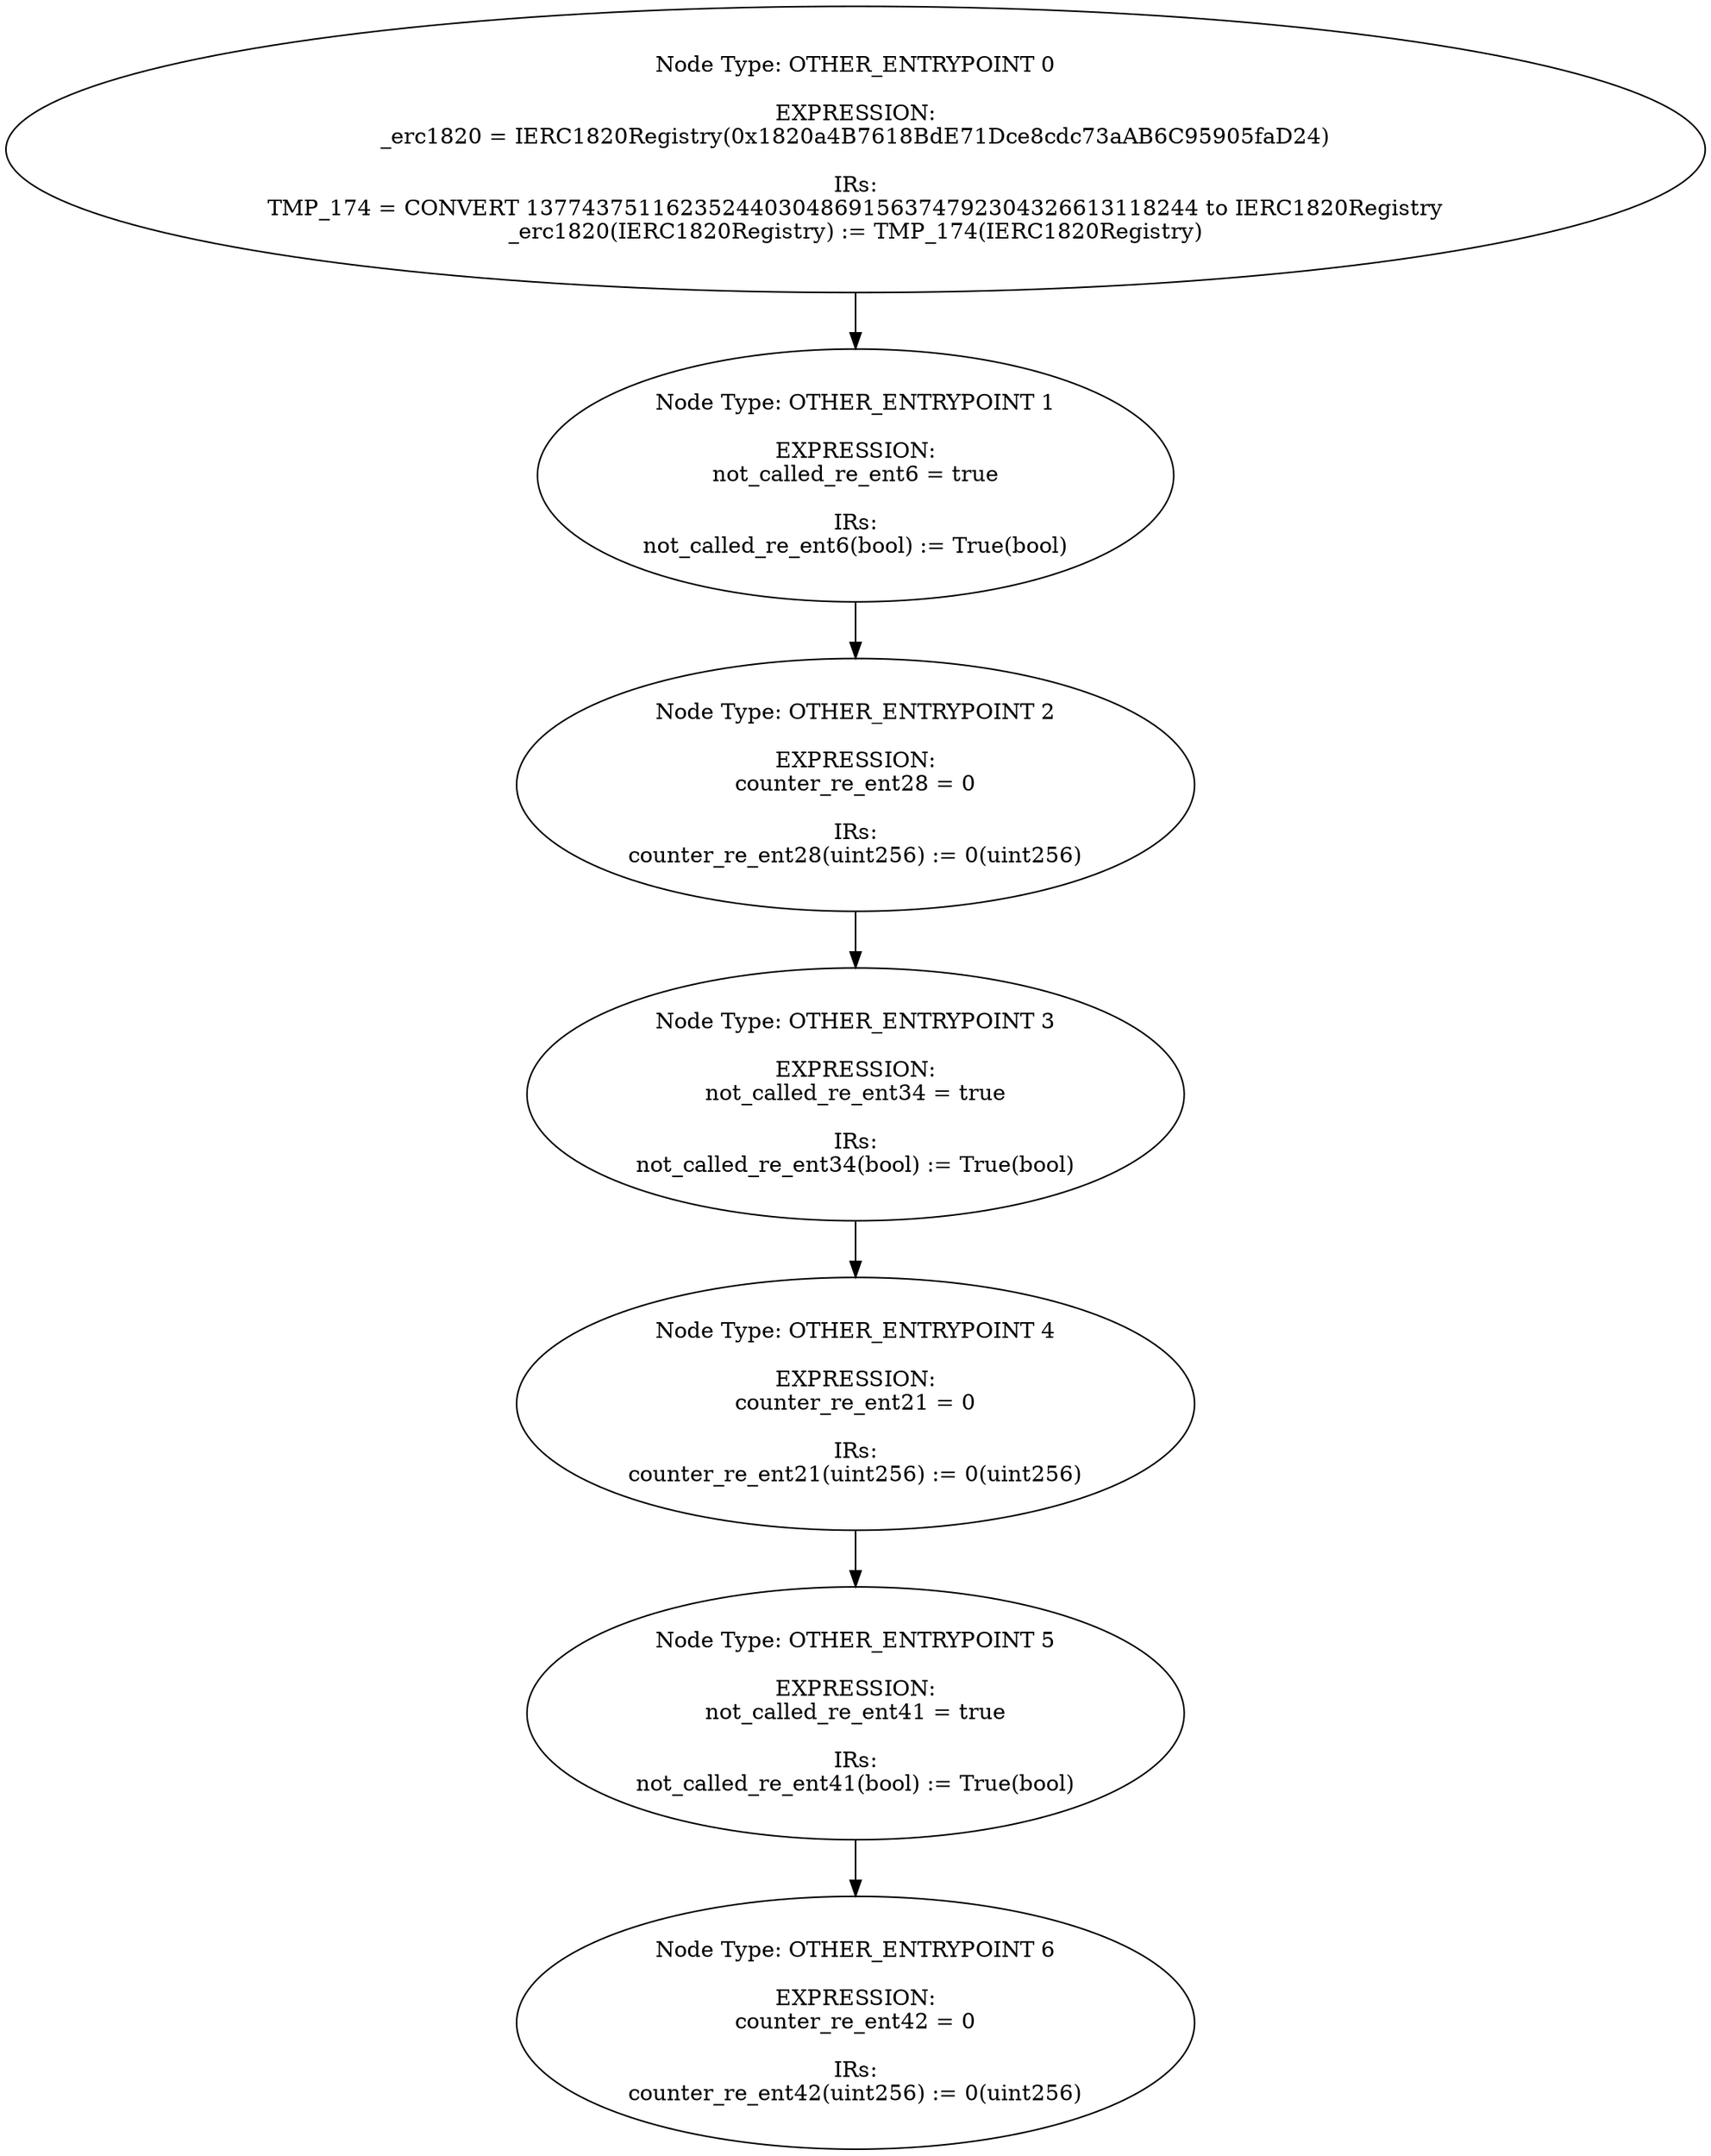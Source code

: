 digraph{
0[label="Node Type: OTHER_ENTRYPOINT 0

EXPRESSION:
_erc1820 = IERC1820Registry(0x1820a4B7618BdE71Dce8cdc73aAB6C95905faD24)

IRs:
TMP_174 = CONVERT 137743751162352440304869156374792304326613118244 to IERC1820Registry
_erc1820(IERC1820Registry) := TMP_174(IERC1820Registry)"];
0->1;
1[label="Node Type: OTHER_ENTRYPOINT 1

EXPRESSION:
not_called_re_ent6 = true

IRs:
not_called_re_ent6(bool) := True(bool)"];
1->2;
2[label="Node Type: OTHER_ENTRYPOINT 2

EXPRESSION:
counter_re_ent28 = 0

IRs:
counter_re_ent28(uint256) := 0(uint256)"];
2->3;
3[label="Node Type: OTHER_ENTRYPOINT 3

EXPRESSION:
not_called_re_ent34 = true

IRs:
not_called_re_ent34(bool) := True(bool)"];
3->4;
4[label="Node Type: OTHER_ENTRYPOINT 4

EXPRESSION:
counter_re_ent21 = 0

IRs:
counter_re_ent21(uint256) := 0(uint256)"];
4->5;
5[label="Node Type: OTHER_ENTRYPOINT 5

EXPRESSION:
not_called_re_ent41 = true

IRs:
not_called_re_ent41(bool) := True(bool)"];
5->6;
6[label="Node Type: OTHER_ENTRYPOINT 6

EXPRESSION:
counter_re_ent42 = 0

IRs:
counter_re_ent42(uint256) := 0(uint256)"];
}
